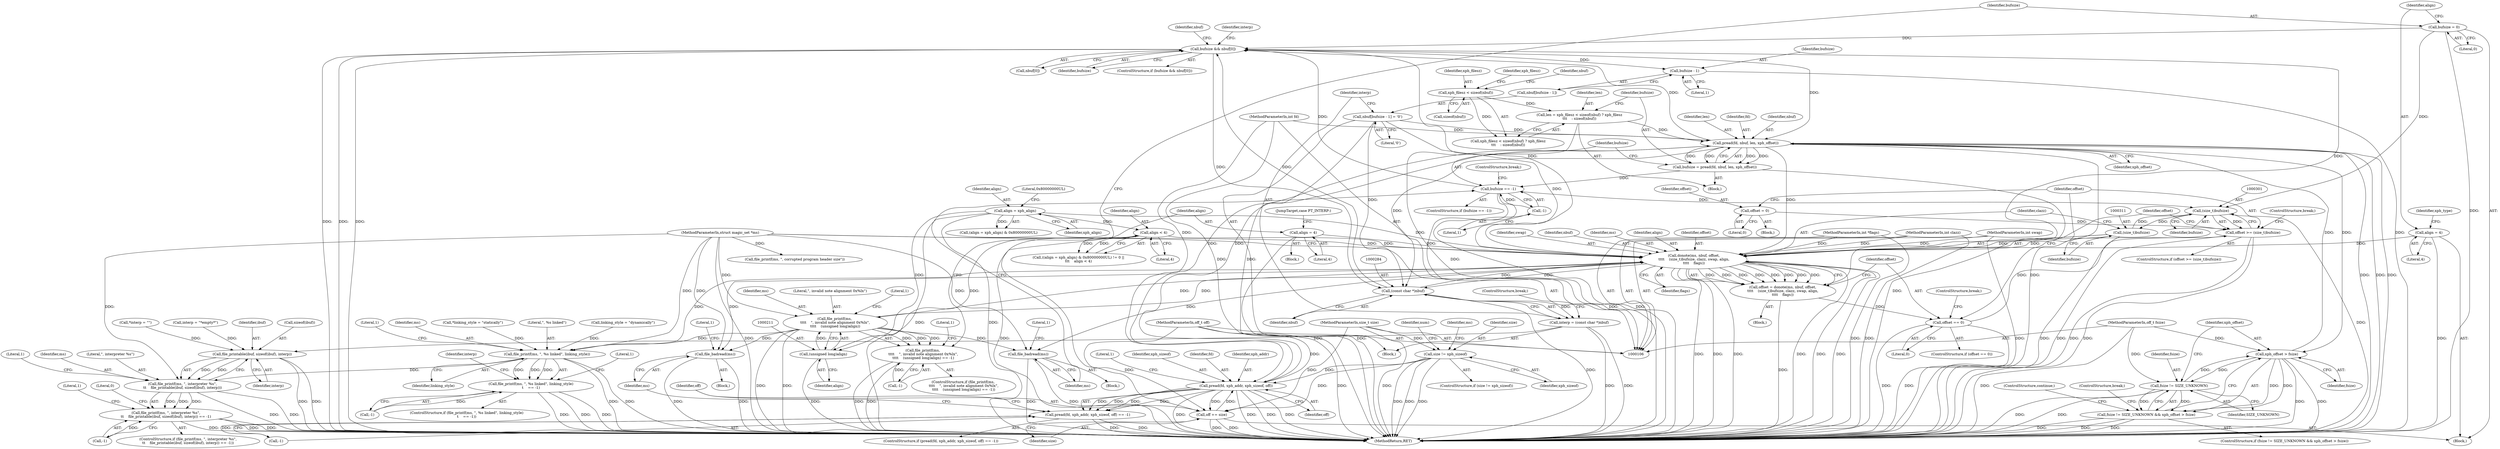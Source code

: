 digraph "1_file_445c8fb0ebff85195be94cd9f7e1df89cade5c7f_0@array" {
"1000268" [label="(Call,bufsize && nbuf[0])"];
"1000240" [label="(Call,bufsize == -1)"];
"1000232" [label="(Call,bufsize = pread(fd, nbuf, len, xph_offset))"];
"1000234" [label="(Call,pread(fd, nbuf, len, xph_offset))"];
"1000158" [label="(Call,pread(fd, xph_addr, xph_sizeof, off))"];
"1000110" [label="(MethodParameterIn,int fd)"];
"1000135" [label="(Call,size != xph_sizeof)"];
"1000113" [label="(MethodParameterIn,size_t size)"];
"1000171" [label="(Call,off += size)"];
"1000111" [label="(MethodParameterIn,off_t off)"];
"1000274" [label="(Call,nbuf[bufsize - 1] = '\0')"];
"1000268" [label="(Call,bufsize && nbuf[0])"];
"1000174" [label="(Call,bufsize = 0)"];
"1000283" [label="(Call,(const char *)nbuf)"];
"1000306" [label="(Call,donote(ms, nbuf, offset,\n\t\t\t\t    (size_t)bufsize, clazz, swap, align,\n\t\t\t\t    flags))"];
"1000207" [label="(Call,file_printf(ms, \n\t\t\t\t    \", invalid note alignment 0x%lx\",\n\t\t\t\t    (unsigned long)align))"];
"1000107" [label="(MethodParameterIn,struct magic_set *ms)"];
"1000210" [label="(Call,(unsigned long)align)"];
"1000196" [label="(Call,align = xph_align)"];
"1000201" [label="(Call,align < 4)"];
"1000298" [label="(Call,offset >= (size_t)bufsize)"];
"1000292" [label="(Call,offset = 0)"];
"1000318" [label="(Call,offset == 0)"];
"1000304" [label="(Call,offset = donote(ms, nbuf, offset,\n\t\t\t\t    (size_t)bufsize, clazz, swap, align,\n\t\t\t\t    flags))"];
"1000300" [label="(Call,(size_t)bufsize)"];
"1000310" [label="(Call,(size_t)bufsize)"];
"1000108" [label="(MethodParameterIn,int clazz)"];
"1000109" [label="(MethodParameterIn,int swap)"];
"1000177" [label="(Call,align = 4)"];
"1000218" [label="(Call,align = 4)"];
"1000115" [label="(MethodParameterIn,int *flags)"];
"1000222" [label="(Call,len = xph_filesz < sizeof(nbuf) ? xph_filesz\n\t\t\t    : sizeof(nbuf))"];
"1000225" [label="(Call,xph_filesz < sizeof(nbuf))"];
"1000257" [label="(Call,xph_offset > fsize)"];
"1000254" [label="(Call,fsize != SIZE_UNKNOWN)"];
"1000114" [label="(MethodParameterIn,off_t fsize)"];
"1000242" [label="(Call,-1)"];
"1000157" [label="(Call,pread(fd, xph_addr, xph_sizeof, off) == -1)"];
"1000277" [label="(Call,bufsize - 1)"];
"1000281" [label="(Call,interp = (const char *)nbuf)"];
"1000345" [label="(Call,file_printable(ibuf, sizeof(ibuf), interp))"];
"1000342" [label="(Call,file_printf(ms, \", interpreter %s\",\n\t\t    file_printable(ibuf, sizeof(ibuf), interp)))"];
"1000341" [label="(Call,file_printf(ms, \", interpreter %s\",\n\t\t    file_printable(ibuf, sizeof(ibuf), interp)) == -1)"];
"1000166" [label="(Call,file_badread(ms))"];
"1000206" [label="(Call,file_printf(ms, \n\t\t\t\t    \", invalid note alignment 0x%lx\",\n\t\t\t\t    (unsigned long)align) == -1)"];
"1000245" [label="(Call,file_badread(ms))"];
"1000327" [label="(Call,file_printf(ms, \", %s linked\", linking_style))"];
"1000326" [label="(Call,file_printf(ms, \", %s linked\", linking_style)\n\t    == -1)"];
"1000253" [label="(Call,fsize != SIZE_UNKNOWN && xph_offset > fsize)"];
"1000281" [label="(Call,interp = (const char *)nbuf)"];
"1000321" [label="(ControlStructure,break;)"];
"1000222" [label="(Call,len = xph_filesz < sizeof(nbuf) ? xph_filesz\n\t\t\t    : sizeof(nbuf))"];
"1000273" [label="(Block,)"];
"1000312" [label="(Identifier,bufsize)"];
"1000240" [label="(Call,bufsize == -1)"];
"1000354" [label="(Literal,1)"];
"1000303" [label="(ControlStructure,break;)"];
"1000262" [label="(ControlStructure,break;)"];
"1000205" [label="(ControlStructure,if (file_printf(ms, \n\t\t\t\t    \", invalid note alignment 0x%lx\",\n\t\t\t\t    (unsigned long)align) == -1))"];
"1000219" [label="(Identifier,align)"];
"1000199" [label="(Literal,0x80000000UL)"];
"1000347" [label="(Call,sizeof(ibuf))"];
"1000310" [label="(Call,(size_t)bufsize)"];
"1000285" [label="(Identifier,nbuf)"];
"1000109" [label="(MethodParameterIn,int swap)"];
"1000235" [label="(Identifier,fd)"];
"1000125" [label="(Call,*interp = \"\")"];
"1000257" [label="(Call,xph_offset > fsize)"];
"1000327" [label="(Call,file_printf(ms, \", %s linked\", linking_style))"];
"1000302" [label="(Identifier,bufsize)"];
"1000231" [label="(Identifier,nbuf)"];
"1000110" [label="(MethodParameterIn,int fd)"];
"1000208" [label="(Identifier,ms)"];
"1000341" [label="(Call,file_printf(ms, \", interpreter %s\",\n\t\t    file_printable(ibuf, sizeof(ibuf), interp)) == -1)"];
"1000300" [label="(Call,(size_t)bufsize)"];
"1000270" [label="(Call,nbuf[0])"];
"1000134" [label="(ControlStructure,if (size != xph_sizeof))"];
"1000309" [label="(Identifier,offset)"];
"1000166" [label="(Call,file_badread(ms))"];
"1000202" [label="(Identifier,align)"];
"1000328" [label="(Identifier,ms)"];
"1000350" [label="(Call,-1)"];
"1000227" [label="(Call,sizeof(nbuf))"];
"1000287" [label="(Call,interp = \"*empty*\")"];
"1000172" [label="(Identifier,off)"];
"1000290" [label="(ControlStructure,break;)"];
"1000256" [label="(Identifier,SIZE_UNKNOWN)"];
"1000250" [label="(ControlStructure,break;)"];
"1000232" [label="(Call,bufsize = pread(fd, nbuf, len, xph_offset))"];
"1000280" [label="(Literal,'\0')"];
"1000356" [label="(Literal,0)"];
"1000304" [label="(Call,offset = donote(ms, nbuf, offset,\n\t\t\t\t    (size_t)bufsize, clazz, swap, align,\n\t\t\t\t    flags))"];
"1000314" [label="(Identifier,swap)"];
"1000293" [label="(Identifier,offset)"];
"1000258" [label="(Identifier,xph_offset)"];
"1000292" [label="(Call,offset = 0)"];
"1000282" [label="(Identifier,interp)"];
"1000269" [label="(Identifier,bufsize)"];
"1000239" [label="(ControlStructure,if (bufsize == -1))"];
"1000241" [label="(Identifier,bufsize)"];
"1000331" [label="(Call,-1)"];
"1000121" [label="(Call,*linking_style = \"statically\")"];
"1000255" [label="(Identifier,fsize)"];
"1000335" [label="(Literal,1)"];
"1000320" [label="(Literal,0)"];
"1000318" [label="(Call,offset == 0)"];
"1000246" [label="(Identifier,ms)"];
"1000113" [label="(MethodParameterIn,size_t size)"];
"1000343" [label="(Identifier,ms)"];
"1000316" [label="(Identifier,flags)"];
"1000181" [label="(Identifier,xph_type)"];
"1000223" [label="(Identifier,len)"];
"1000249" [label="(Literal,1)"];
"1000137" [label="(Identifier,xph_sizeof)"];
"1000274" [label="(Call,nbuf[bufsize - 1] = '\0')"];
"1000162" [label="(Identifier,off)"];
"1000276" [label="(Identifier,nbuf)"];
"1000111" [label="(MethodParameterIn,off_t off)"];
"1000135" [label="(Call,size != xph_sizeof)"];
"1000217" [label="(Literal,1)"];
"1000108" [label="(MethodParameterIn,int clazz)"];
"1000204" [label="(Block,)"];
"1000294" [label="(Literal,0)"];
"1000165" [label="(Block,)"];
"1000308" [label="(Identifier,nbuf)"];
"1000164" [label="(Literal,1)"];
"1000267" [label="(ControlStructure,if (bufsize && nbuf[0]))"];
"1000171" [label="(Call,off += size)"];
"1000163" [label="(Call,-1)"];
"1000342" [label="(Call,file_printf(ms, \", interpreter %s\",\n\t\t    file_printable(ibuf, sizeof(ibuf), interp)))"];
"1000243" [label="(Literal,1)"];
"1000288" [label="(Identifier,interp)"];
"1000317" [label="(ControlStructure,if (offset == 0))"];
"1000177" [label="(Call,align = 4)"];
"1000242" [label="(Call,-1)"];
"1000244" [label="(Block,)"];
"1000233" [label="(Identifier,bufsize)"];
"1000306" [label="(Call,donote(ms, nbuf, offset,\n\t\t\t\t    (size_t)bufsize, clazz, swap, align,\n\t\t\t\t    flags))"];
"1000238" [label="(Identifier,xph_offset)"];
"1000349" [label="(Identifier,interp)"];
"1000254" [label="(Call,fsize != SIZE_UNKNOWN)"];
"1000170" [label="(Literal,1)"];
"1000174" [label="(Call,bufsize = 0)"];
"1000158" [label="(Call,pread(fd, xph_addr, xph_sizeof, off))"];
"1000193" [label="(Call,((align = xph_align) & 0x80000000UL) != 0 ||\n\t\t\t    align < 4)"];
"1000114" [label="(MethodParameterIn,off_t fsize)"];
"1000178" [label="(Identifier,align)"];
"1000346" [label="(Identifier,ibuf)"];
"1000142" [label="(Identifier,ms)"];
"1000340" [label="(ControlStructure,if (file_printf(ms, \", interpreter %s\",\n\t\t    file_printable(ibuf, sizeof(ibuf), interp)) == -1))"];
"1000261" [label="(ControlStructure,continue;)"];
"1000329" [label="(Literal,\", %s linked\")"];
"1000298" [label="(Call,offset >= (size_t)bufsize)"];
"1000226" [label="(Identifier,xph_filesz)"];
"1000206" [label="(Call,file_printf(ms, \n\t\t\t\t    \", invalid note alignment 0x%lx\",\n\t\t\t\t    (unsigned long)align) == -1)"];
"1000115" [label="(MethodParameterIn,int *flags)"];
"1000330" [label="(Identifier,linking_style)"];
"1000176" [label="(Literal,0)"];
"1000299" [label="(Identifier,offset)"];
"1000283" [label="(Call,(const char *)nbuf)"];
"1000210" [label="(Call,(unsigned long)align)"];
"1000236" [label="(Identifier,nbuf)"];
"1000203" [label="(Literal,4)"];
"1000278" [label="(Identifier,bufsize)"];
"1000161" [label="(Identifier,xph_sizeof)"];
"1000253" [label="(Call,fsize != SIZE_UNKNOWN && xph_offset > fsize)"];
"1000305" [label="(Identifier,offset)"];
"1000201" [label="(Call,align < 4)"];
"1000268" [label="(Call,bufsize && nbuf[0])"];
"1000319" [label="(Identifier,offset)"];
"1000296" [label="(Block,)"];
"1000307" [label="(Identifier,ms)"];
"1000357" [label="(MethodReturn,RET)"];
"1000265" [label="(Block,)"];
"1000220" [label="(Literal,4)"];
"1000245" [label="(Call,file_badread(ms))"];
"1000167" [label="(Identifier,ms)"];
"1000313" [label="(Identifier,clazz)"];
"1000197" [label="(Identifier,align)"];
"1000209" [label="(Literal,\", invalid note alignment 0x%lx\")"];
"1000157" [label="(Call,pread(fd, xph_addr, xph_sizeof, off) == -1)"];
"1000234" [label="(Call,pread(fd, nbuf, len, xph_offset))"];
"1000136" [label="(Identifier,size)"];
"1000107" [label="(MethodParameterIn,struct magic_set *ms)"];
"1000155" [label="(Block,)"];
"1000326" [label="(Call,file_printf(ms, \", %s linked\", linking_style)\n\t    == -1)"];
"1000252" [label="(ControlStructure,if (fsize != SIZE_UNKNOWN && xph_offset > fsize))"];
"1000212" [label="(Identifier,align)"];
"1000159" [label="(Identifier,fd)"];
"1000345" [label="(Call,file_printable(ibuf, sizeof(ibuf), interp))"];
"1000184" [label="(Call,linking_style = \"dynamically\")"];
"1000218" [label="(Call,align = 4)"];
"1000207" [label="(Call,file_printf(ms, \n\t\t\t\t    \", invalid note alignment 0x%lx\",\n\t\t\t\t    (unsigned long)align))"];
"1000214" [label="(Literal,1)"];
"1000221" [label="(JumpTarget,case PT_INTERP:)"];
"1000344" [label="(Literal,\", interpreter %s\")"];
"1000315" [label="(Identifier,align)"];
"1000229" [label="(Identifier,xph_filesz)"];
"1000237" [label="(Identifier,len)"];
"1000152" [label="(Identifier,num)"];
"1000196" [label="(Call,align = xph_align)"];
"1000225" [label="(Call,xph_filesz < sizeof(nbuf))"];
"1000195" [label="(Call,(align = xph_align) & 0x80000000UL)"];
"1000275" [label="(Call,nbuf[bufsize - 1])"];
"1000141" [label="(Call,file_printf(ms, \", corrupted program header size\"))"];
"1000351" [label="(Literal,1)"];
"1000173" [label="(Identifier,size)"];
"1000259" [label="(Identifier,fsize)"];
"1000182" [label="(Block,)"];
"1000325" [label="(ControlStructure,if (file_printf(ms, \", %s linked\", linking_style)\n\t    == -1))"];
"1000156" [label="(ControlStructure,if (pread(fd, xph_addr, xph_sizeof, off) == -1))"];
"1000224" [label="(Call,xph_filesz < sizeof(nbuf) ? xph_filesz\n\t\t\t    : sizeof(nbuf))"];
"1000198" [label="(Identifier,xph_align)"];
"1000279" [label="(Literal,1)"];
"1000332" [label="(Literal,1)"];
"1000297" [label="(ControlStructure,if (offset >= (size_t)bufsize))"];
"1000179" [label="(Literal,4)"];
"1000160" [label="(Identifier,xph_addr)"];
"1000175" [label="(Identifier,bufsize)"];
"1000338" [label="(Identifier,interp)"];
"1000213" [label="(Call,-1)"];
"1000277" [label="(Call,bufsize - 1)"];
"1000268" -> "1000267"  [label="AST: "];
"1000268" -> "1000269"  [label="CFG: "];
"1000268" -> "1000270"  [label="CFG: "];
"1000269" -> "1000268"  [label="AST: "];
"1000270" -> "1000268"  [label="AST: "];
"1000276" -> "1000268"  [label="CFG: "];
"1000288" -> "1000268"  [label="CFG: "];
"1000268" -> "1000357"  [label="DDG: "];
"1000268" -> "1000357"  [label="DDG: "];
"1000268" -> "1000357"  [label="DDG: "];
"1000268" -> "1000234"  [label="DDG: "];
"1000240" -> "1000268"  [label="DDG: "];
"1000174" -> "1000268"  [label="DDG: "];
"1000283" -> "1000268"  [label="DDG: "];
"1000234" -> "1000268"  [label="DDG: "];
"1000306" -> "1000268"  [label="DDG: "];
"1000268" -> "1000277"  [label="DDG: "];
"1000268" -> "1000283"  [label="DDG: "];
"1000268" -> "1000306"  [label="DDG: "];
"1000240" -> "1000239"  [label="AST: "];
"1000240" -> "1000242"  [label="CFG: "];
"1000241" -> "1000240"  [label="AST: "];
"1000242" -> "1000240"  [label="AST: "];
"1000246" -> "1000240"  [label="CFG: "];
"1000250" -> "1000240"  [label="CFG: "];
"1000240" -> "1000357"  [label="DDG: "];
"1000240" -> "1000357"  [label="DDG: "];
"1000232" -> "1000240"  [label="DDG: "];
"1000242" -> "1000240"  [label="DDG: "];
"1000240" -> "1000300"  [label="DDG: "];
"1000232" -> "1000182"  [label="AST: "];
"1000232" -> "1000234"  [label="CFG: "];
"1000233" -> "1000232"  [label="AST: "];
"1000234" -> "1000232"  [label="AST: "];
"1000241" -> "1000232"  [label="CFG: "];
"1000232" -> "1000357"  [label="DDG: "];
"1000234" -> "1000232"  [label="DDG: "];
"1000234" -> "1000232"  [label="DDG: "];
"1000234" -> "1000232"  [label="DDG: "];
"1000234" -> "1000232"  [label="DDG: "];
"1000234" -> "1000238"  [label="CFG: "];
"1000235" -> "1000234"  [label="AST: "];
"1000236" -> "1000234"  [label="AST: "];
"1000237" -> "1000234"  [label="AST: "];
"1000238" -> "1000234"  [label="AST: "];
"1000234" -> "1000357"  [label="DDG: "];
"1000234" -> "1000357"  [label="DDG: "];
"1000234" -> "1000357"  [label="DDG: "];
"1000234" -> "1000357"  [label="DDG: "];
"1000234" -> "1000158"  [label="DDG: "];
"1000158" -> "1000234"  [label="DDG: "];
"1000110" -> "1000234"  [label="DDG: "];
"1000274" -> "1000234"  [label="DDG: "];
"1000222" -> "1000234"  [label="DDG: "];
"1000257" -> "1000234"  [label="DDG: "];
"1000234" -> "1000257"  [label="DDG: "];
"1000234" -> "1000283"  [label="DDG: "];
"1000234" -> "1000306"  [label="DDG: "];
"1000158" -> "1000157"  [label="AST: "];
"1000158" -> "1000162"  [label="CFG: "];
"1000159" -> "1000158"  [label="AST: "];
"1000160" -> "1000158"  [label="AST: "];
"1000161" -> "1000158"  [label="AST: "];
"1000162" -> "1000158"  [label="AST: "];
"1000164" -> "1000158"  [label="CFG: "];
"1000158" -> "1000357"  [label="DDG: "];
"1000158" -> "1000357"  [label="DDG: "];
"1000158" -> "1000357"  [label="DDG: "];
"1000158" -> "1000357"  [label="DDG: "];
"1000158" -> "1000157"  [label="DDG: "];
"1000158" -> "1000157"  [label="DDG: "];
"1000158" -> "1000157"  [label="DDG: "];
"1000158" -> "1000157"  [label="DDG: "];
"1000110" -> "1000158"  [label="DDG: "];
"1000135" -> "1000158"  [label="DDG: "];
"1000171" -> "1000158"  [label="DDG: "];
"1000111" -> "1000158"  [label="DDG: "];
"1000158" -> "1000171"  [label="DDG: "];
"1000110" -> "1000106"  [label="AST: "];
"1000110" -> "1000357"  [label="DDG: "];
"1000135" -> "1000134"  [label="AST: "];
"1000135" -> "1000137"  [label="CFG: "];
"1000136" -> "1000135"  [label="AST: "];
"1000137" -> "1000135"  [label="AST: "];
"1000142" -> "1000135"  [label="CFG: "];
"1000152" -> "1000135"  [label="CFG: "];
"1000135" -> "1000357"  [label="DDG: "];
"1000135" -> "1000357"  [label="DDG: "];
"1000135" -> "1000357"  [label="DDG: "];
"1000113" -> "1000135"  [label="DDG: "];
"1000135" -> "1000171"  [label="DDG: "];
"1000113" -> "1000106"  [label="AST: "];
"1000113" -> "1000357"  [label="DDG: "];
"1000113" -> "1000171"  [label="DDG: "];
"1000171" -> "1000155"  [label="AST: "];
"1000171" -> "1000173"  [label="CFG: "];
"1000172" -> "1000171"  [label="AST: "];
"1000173" -> "1000171"  [label="AST: "];
"1000175" -> "1000171"  [label="CFG: "];
"1000171" -> "1000357"  [label="DDG: "];
"1000171" -> "1000357"  [label="DDG: "];
"1000111" -> "1000171"  [label="DDG: "];
"1000111" -> "1000106"  [label="AST: "];
"1000111" -> "1000357"  [label="DDG: "];
"1000274" -> "1000273"  [label="AST: "];
"1000274" -> "1000280"  [label="CFG: "];
"1000275" -> "1000274"  [label="AST: "];
"1000280" -> "1000274"  [label="AST: "];
"1000282" -> "1000274"  [label="CFG: "];
"1000274" -> "1000357"  [label="DDG: "];
"1000274" -> "1000283"  [label="DDG: "];
"1000274" -> "1000306"  [label="DDG: "];
"1000174" -> "1000155"  [label="AST: "];
"1000174" -> "1000176"  [label="CFG: "];
"1000175" -> "1000174"  [label="AST: "];
"1000176" -> "1000174"  [label="AST: "];
"1000178" -> "1000174"  [label="CFG: "];
"1000174" -> "1000357"  [label="DDG: "];
"1000174" -> "1000300"  [label="DDG: "];
"1000283" -> "1000281"  [label="AST: "];
"1000283" -> "1000285"  [label="CFG: "];
"1000284" -> "1000283"  [label="AST: "];
"1000285" -> "1000283"  [label="AST: "];
"1000281" -> "1000283"  [label="CFG: "];
"1000283" -> "1000357"  [label="DDG: "];
"1000283" -> "1000281"  [label="DDG: "];
"1000306" -> "1000283"  [label="DDG: "];
"1000283" -> "1000306"  [label="DDG: "];
"1000306" -> "1000304"  [label="AST: "];
"1000306" -> "1000316"  [label="CFG: "];
"1000307" -> "1000306"  [label="AST: "];
"1000308" -> "1000306"  [label="AST: "];
"1000309" -> "1000306"  [label="AST: "];
"1000310" -> "1000306"  [label="AST: "];
"1000313" -> "1000306"  [label="AST: "];
"1000314" -> "1000306"  [label="AST: "];
"1000315" -> "1000306"  [label="AST: "];
"1000316" -> "1000306"  [label="AST: "];
"1000304" -> "1000306"  [label="CFG: "];
"1000306" -> "1000357"  [label="DDG: "];
"1000306" -> "1000357"  [label="DDG: "];
"1000306" -> "1000357"  [label="DDG: "];
"1000306" -> "1000357"  [label="DDG: "];
"1000306" -> "1000357"  [label="DDG: "];
"1000306" -> "1000357"  [label="DDG: "];
"1000306" -> "1000166"  [label="DDG: "];
"1000306" -> "1000207"  [label="DDG: "];
"1000306" -> "1000245"  [label="DDG: "];
"1000306" -> "1000304"  [label="DDG: "];
"1000306" -> "1000304"  [label="DDG: "];
"1000306" -> "1000304"  [label="DDG: "];
"1000306" -> "1000304"  [label="DDG: "];
"1000306" -> "1000304"  [label="DDG: "];
"1000306" -> "1000304"  [label="DDG: "];
"1000306" -> "1000304"  [label="DDG: "];
"1000306" -> "1000304"  [label="DDG: "];
"1000207" -> "1000306"  [label="DDG: "];
"1000107" -> "1000306"  [label="DDG: "];
"1000298" -> "1000306"  [label="DDG: "];
"1000310" -> "1000306"  [label="DDG: "];
"1000108" -> "1000306"  [label="DDG: "];
"1000109" -> "1000306"  [label="DDG: "];
"1000177" -> "1000306"  [label="DDG: "];
"1000218" -> "1000306"  [label="DDG: "];
"1000196" -> "1000306"  [label="DDG: "];
"1000201" -> "1000306"  [label="DDG: "];
"1000115" -> "1000306"  [label="DDG: "];
"1000306" -> "1000327"  [label="DDG: "];
"1000207" -> "1000206"  [label="AST: "];
"1000207" -> "1000210"  [label="CFG: "];
"1000208" -> "1000207"  [label="AST: "];
"1000209" -> "1000207"  [label="AST: "];
"1000210" -> "1000207"  [label="AST: "];
"1000214" -> "1000207"  [label="CFG: "];
"1000207" -> "1000357"  [label="DDG: "];
"1000207" -> "1000357"  [label="DDG: "];
"1000207" -> "1000166"  [label="DDG: "];
"1000207" -> "1000206"  [label="DDG: "];
"1000207" -> "1000206"  [label="DDG: "];
"1000207" -> "1000206"  [label="DDG: "];
"1000107" -> "1000207"  [label="DDG: "];
"1000210" -> "1000207"  [label="DDG: "];
"1000207" -> "1000245"  [label="DDG: "];
"1000207" -> "1000327"  [label="DDG: "];
"1000107" -> "1000106"  [label="AST: "];
"1000107" -> "1000357"  [label="DDG: "];
"1000107" -> "1000141"  [label="DDG: "];
"1000107" -> "1000166"  [label="DDG: "];
"1000107" -> "1000245"  [label="DDG: "];
"1000107" -> "1000327"  [label="DDG: "];
"1000107" -> "1000342"  [label="DDG: "];
"1000210" -> "1000212"  [label="CFG: "];
"1000211" -> "1000210"  [label="AST: "];
"1000212" -> "1000210"  [label="AST: "];
"1000210" -> "1000357"  [label="DDG: "];
"1000196" -> "1000210"  [label="DDG: "];
"1000201" -> "1000210"  [label="DDG: "];
"1000196" -> "1000195"  [label="AST: "];
"1000196" -> "1000198"  [label="CFG: "];
"1000197" -> "1000196"  [label="AST: "];
"1000198" -> "1000196"  [label="AST: "];
"1000199" -> "1000196"  [label="CFG: "];
"1000196" -> "1000357"  [label="DDG: "];
"1000196" -> "1000357"  [label="DDG: "];
"1000196" -> "1000195"  [label="DDG: "];
"1000196" -> "1000201"  [label="DDG: "];
"1000201" -> "1000193"  [label="AST: "];
"1000201" -> "1000203"  [label="CFG: "];
"1000202" -> "1000201"  [label="AST: "];
"1000203" -> "1000201"  [label="AST: "];
"1000193" -> "1000201"  [label="CFG: "];
"1000201" -> "1000357"  [label="DDG: "];
"1000201" -> "1000193"  [label="DDG: "];
"1000201" -> "1000193"  [label="DDG: "];
"1000298" -> "1000297"  [label="AST: "];
"1000298" -> "1000300"  [label="CFG: "];
"1000299" -> "1000298"  [label="AST: "];
"1000300" -> "1000298"  [label="AST: "];
"1000303" -> "1000298"  [label="CFG: "];
"1000305" -> "1000298"  [label="CFG: "];
"1000298" -> "1000357"  [label="DDG: "];
"1000298" -> "1000357"  [label="DDG: "];
"1000298" -> "1000357"  [label="DDG: "];
"1000292" -> "1000298"  [label="DDG: "];
"1000318" -> "1000298"  [label="DDG: "];
"1000300" -> "1000298"  [label="DDG: "];
"1000292" -> "1000265"  [label="AST: "];
"1000292" -> "1000294"  [label="CFG: "];
"1000293" -> "1000292"  [label="AST: "];
"1000294" -> "1000292"  [label="AST: "];
"1000299" -> "1000292"  [label="CFG: "];
"1000318" -> "1000317"  [label="AST: "];
"1000318" -> "1000320"  [label="CFG: "];
"1000319" -> "1000318"  [label="AST: "];
"1000320" -> "1000318"  [label="AST: "];
"1000299" -> "1000318"  [label="CFG: "];
"1000321" -> "1000318"  [label="CFG: "];
"1000318" -> "1000357"  [label="DDG: "];
"1000318" -> "1000357"  [label="DDG: "];
"1000304" -> "1000318"  [label="DDG: "];
"1000304" -> "1000296"  [label="AST: "];
"1000305" -> "1000304"  [label="AST: "];
"1000319" -> "1000304"  [label="CFG: "];
"1000304" -> "1000357"  [label="DDG: "];
"1000300" -> "1000302"  [label="CFG: "];
"1000301" -> "1000300"  [label="AST: "];
"1000302" -> "1000300"  [label="AST: "];
"1000300" -> "1000357"  [label="DDG: "];
"1000310" -> "1000300"  [label="DDG: "];
"1000300" -> "1000310"  [label="DDG: "];
"1000310" -> "1000312"  [label="CFG: "];
"1000311" -> "1000310"  [label="AST: "];
"1000312" -> "1000310"  [label="AST: "];
"1000313" -> "1000310"  [label="CFG: "];
"1000310" -> "1000357"  [label="DDG: "];
"1000108" -> "1000106"  [label="AST: "];
"1000108" -> "1000357"  [label="DDG: "];
"1000109" -> "1000106"  [label="AST: "];
"1000109" -> "1000357"  [label="DDG: "];
"1000177" -> "1000155"  [label="AST: "];
"1000177" -> "1000179"  [label="CFG: "];
"1000178" -> "1000177"  [label="AST: "];
"1000179" -> "1000177"  [label="AST: "];
"1000181" -> "1000177"  [label="CFG: "];
"1000177" -> "1000357"  [label="DDG: "];
"1000218" -> "1000204"  [label="AST: "];
"1000218" -> "1000220"  [label="CFG: "];
"1000219" -> "1000218"  [label="AST: "];
"1000220" -> "1000218"  [label="AST: "];
"1000221" -> "1000218"  [label="CFG: "];
"1000218" -> "1000357"  [label="DDG: "];
"1000115" -> "1000106"  [label="AST: "];
"1000115" -> "1000357"  [label="DDG: "];
"1000222" -> "1000182"  [label="AST: "];
"1000222" -> "1000224"  [label="CFG: "];
"1000223" -> "1000222"  [label="AST: "];
"1000224" -> "1000222"  [label="AST: "];
"1000233" -> "1000222"  [label="CFG: "];
"1000222" -> "1000357"  [label="DDG: "];
"1000225" -> "1000222"  [label="DDG: "];
"1000225" -> "1000224"  [label="AST: "];
"1000225" -> "1000227"  [label="CFG: "];
"1000226" -> "1000225"  [label="AST: "];
"1000227" -> "1000225"  [label="AST: "];
"1000229" -> "1000225"  [label="CFG: "];
"1000231" -> "1000225"  [label="CFG: "];
"1000225" -> "1000224"  [label="DDG: "];
"1000257" -> "1000253"  [label="AST: "];
"1000257" -> "1000259"  [label="CFG: "];
"1000258" -> "1000257"  [label="AST: "];
"1000259" -> "1000257"  [label="AST: "];
"1000253" -> "1000257"  [label="CFG: "];
"1000257" -> "1000357"  [label="DDG: "];
"1000257" -> "1000357"  [label="DDG: "];
"1000257" -> "1000254"  [label="DDG: "];
"1000257" -> "1000253"  [label="DDG: "];
"1000257" -> "1000253"  [label="DDG: "];
"1000254" -> "1000257"  [label="DDG: "];
"1000114" -> "1000257"  [label="DDG: "];
"1000254" -> "1000253"  [label="AST: "];
"1000254" -> "1000256"  [label="CFG: "];
"1000255" -> "1000254"  [label="AST: "];
"1000256" -> "1000254"  [label="AST: "];
"1000258" -> "1000254"  [label="CFG: "];
"1000253" -> "1000254"  [label="CFG: "];
"1000254" -> "1000357"  [label="DDG: "];
"1000254" -> "1000357"  [label="DDG: "];
"1000254" -> "1000253"  [label="DDG: "];
"1000254" -> "1000253"  [label="DDG: "];
"1000114" -> "1000254"  [label="DDG: "];
"1000114" -> "1000106"  [label="AST: "];
"1000114" -> "1000357"  [label="DDG: "];
"1000242" -> "1000243"  [label="CFG: "];
"1000243" -> "1000242"  [label="AST: "];
"1000157" -> "1000156"  [label="AST: "];
"1000157" -> "1000163"  [label="CFG: "];
"1000163" -> "1000157"  [label="AST: "];
"1000167" -> "1000157"  [label="CFG: "];
"1000172" -> "1000157"  [label="CFG: "];
"1000157" -> "1000357"  [label="DDG: "];
"1000157" -> "1000357"  [label="DDG: "];
"1000163" -> "1000157"  [label="DDG: "];
"1000277" -> "1000275"  [label="AST: "];
"1000277" -> "1000279"  [label="CFG: "];
"1000278" -> "1000277"  [label="AST: "];
"1000279" -> "1000277"  [label="AST: "];
"1000275" -> "1000277"  [label="CFG: "];
"1000277" -> "1000357"  [label="DDG: "];
"1000281" -> "1000273"  [label="AST: "];
"1000282" -> "1000281"  [label="AST: "];
"1000290" -> "1000281"  [label="CFG: "];
"1000281" -> "1000357"  [label="DDG: "];
"1000281" -> "1000357"  [label="DDG: "];
"1000281" -> "1000345"  [label="DDG: "];
"1000345" -> "1000342"  [label="AST: "];
"1000345" -> "1000349"  [label="CFG: "];
"1000346" -> "1000345"  [label="AST: "];
"1000347" -> "1000345"  [label="AST: "];
"1000349" -> "1000345"  [label="AST: "];
"1000342" -> "1000345"  [label="CFG: "];
"1000345" -> "1000357"  [label="DDG: "];
"1000345" -> "1000357"  [label="DDG: "];
"1000345" -> "1000342"  [label="DDG: "];
"1000345" -> "1000342"  [label="DDG: "];
"1000125" -> "1000345"  [label="DDG: "];
"1000287" -> "1000345"  [label="DDG: "];
"1000342" -> "1000341"  [label="AST: "];
"1000343" -> "1000342"  [label="AST: "];
"1000344" -> "1000342"  [label="AST: "];
"1000351" -> "1000342"  [label="CFG: "];
"1000342" -> "1000357"  [label="DDG: "];
"1000342" -> "1000357"  [label="DDG: "];
"1000342" -> "1000341"  [label="DDG: "];
"1000342" -> "1000341"  [label="DDG: "];
"1000342" -> "1000341"  [label="DDG: "];
"1000327" -> "1000342"  [label="DDG: "];
"1000341" -> "1000340"  [label="AST: "];
"1000341" -> "1000350"  [label="CFG: "];
"1000350" -> "1000341"  [label="AST: "];
"1000354" -> "1000341"  [label="CFG: "];
"1000356" -> "1000341"  [label="CFG: "];
"1000341" -> "1000357"  [label="DDG: "];
"1000341" -> "1000357"  [label="DDG: "];
"1000341" -> "1000357"  [label="DDG: "];
"1000350" -> "1000341"  [label="DDG: "];
"1000166" -> "1000165"  [label="AST: "];
"1000166" -> "1000167"  [label="CFG: "];
"1000167" -> "1000166"  [label="AST: "];
"1000170" -> "1000166"  [label="CFG: "];
"1000166" -> "1000357"  [label="DDG: "];
"1000166" -> "1000357"  [label="DDG: "];
"1000206" -> "1000205"  [label="AST: "];
"1000206" -> "1000213"  [label="CFG: "];
"1000213" -> "1000206"  [label="AST: "];
"1000217" -> "1000206"  [label="CFG: "];
"1000219" -> "1000206"  [label="CFG: "];
"1000206" -> "1000357"  [label="DDG: "];
"1000206" -> "1000357"  [label="DDG: "];
"1000213" -> "1000206"  [label="DDG: "];
"1000245" -> "1000244"  [label="AST: "];
"1000245" -> "1000246"  [label="CFG: "];
"1000246" -> "1000245"  [label="AST: "];
"1000249" -> "1000245"  [label="CFG: "];
"1000245" -> "1000357"  [label="DDG: "];
"1000245" -> "1000357"  [label="DDG: "];
"1000327" -> "1000326"  [label="AST: "];
"1000327" -> "1000330"  [label="CFG: "];
"1000328" -> "1000327"  [label="AST: "];
"1000329" -> "1000327"  [label="AST: "];
"1000330" -> "1000327"  [label="AST: "];
"1000332" -> "1000327"  [label="CFG: "];
"1000327" -> "1000357"  [label="DDG: "];
"1000327" -> "1000357"  [label="DDG: "];
"1000327" -> "1000326"  [label="DDG: "];
"1000327" -> "1000326"  [label="DDG: "];
"1000327" -> "1000326"  [label="DDG: "];
"1000184" -> "1000327"  [label="DDG: "];
"1000121" -> "1000327"  [label="DDG: "];
"1000326" -> "1000325"  [label="AST: "];
"1000326" -> "1000331"  [label="CFG: "];
"1000331" -> "1000326"  [label="AST: "];
"1000335" -> "1000326"  [label="CFG: "];
"1000338" -> "1000326"  [label="CFG: "];
"1000326" -> "1000357"  [label="DDG: "];
"1000326" -> "1000357"  [label="DDG: "];
"1000326" -> "1000357"  [label="DDG: "];
"1000331" -> "1000326"  [label="DDG: "];
"1000253" -> "1000252"  [label="AST: "];
"1000261" -> "1000253"  [label="CFG: "];
"1000262" -> "1000253"  [label="CFG: "];
"1000253" -> "1000357"  [label="DDG: "];
"1000253" -> "1000357"  [label="DDG: "];
"1000253" -> "1000357"  [label="DDG: "];
}
